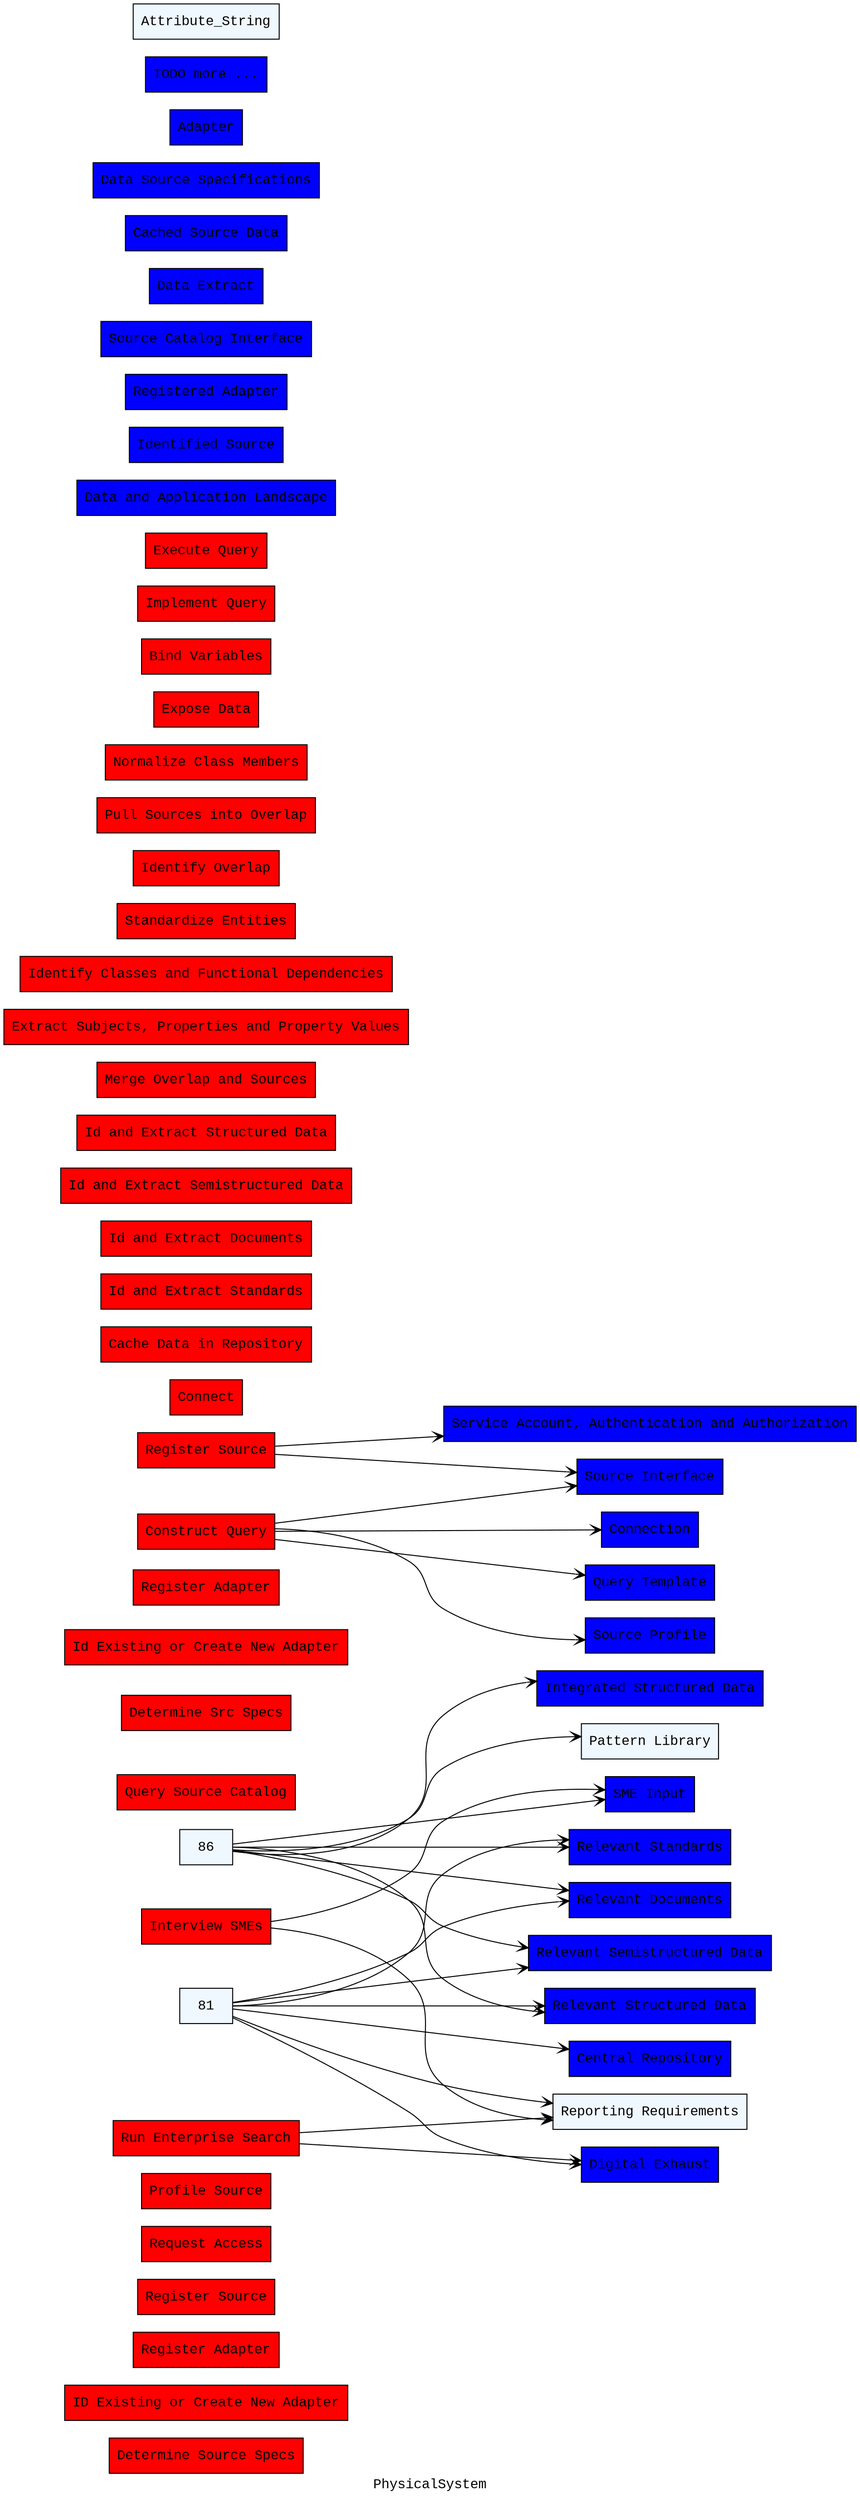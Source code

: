 /*
Automatically generated by Xholon version 0.8.1, using org.primordion.ef.Xholon2Graphviz.java
Sat Aug 12 11:22:38 GMT-400 2017 1502551358726
model: Manage Repository
www.primordion.com/Xholon

To view this file, use Graphviz dot|fdp|neato|twopi|circo|sfdp from http://www.graphviz.org/
For example, to generate an SVG file:
  fdp -Tsvg -O PhysicalSystem_45_1502551358726.gv
Alternatively try one of these:
  dot -Tsvg -O PhysicalSystem_45_1502551358726.gv
  dot -Tsvg -O -Grankdir=LR PhysicalSystem_45_1502551358726.gv
  fdp -Tsvg -O PhysicalSystem_45_1502551358726.gv
  neato -Tsvg -O PhysicalSystem_45_1502551358726.gv
  circo -Tsvg -O PhysicalSystem_45_1502551358726.gv
Or use one of: -Tgif -Tjpg -Tpdf -Tpng -Txdot -Txlib
See also: http://hughesbennett.net/Graphviz
See also: http://graphviz-dev.appspot.com/
See also: http://www.webgraphviz.com/
See also: http://rise4fun.com/agl/

To repeat this Xholon export:
 $wnd.xh.xport("Graphviz", $wnd.xh.root().parent().xpath("Chameleon/PhysicalSystem"), '{"gvFileExt":".gv","gvGraph":"digraph","layout":"fdp","edgeOp":"->","gvCluster":"","shouldShowStateMachineEntities":false,"filter":"--Behavior,Script","nameTemplateNodeId":"^^^^i^","nameTemplateNodeLabel":"R^^^^^","shouldQuoteLabels":true,"shouldShowLinks":true,"shouldShowLinkLabels":false,"shouldSpecifyLayout":false,"maxLabelLen":-1,"shouldColor":true,"defaultColor":"#f0f8ff","shouldSpecifyShape":true,"shape":"box","shouldSpecifySize":true,"size":"50","shouldSpecifyFontname":true,"fontname":"\"Courier New\"","shouldSpecifyArrowhead":true,"arrowhead":"vee","shouldSpecifyStylesheet":true,"stylesheet":"Xholon.css","shouldSpecifyRankdir":true,"rankdir":"LR","shouldDisplayGraph":true,"outputFormat":"svg"}');
*/
digraph 45 {
 graph [label="PhysicalSystem",id="PhysicalSystem",stylesheet="Xholon.css",rankdir=LR,size=50,fontname="Courier New"]
 node [style=filled,fillcolor="#f0f8ff",shape=box,fontname="Courier New"]
 edge [arrowhead=vee]
 subgraph 46 { label="DfdProcesses" id="PhysicalSystem/DfdProcesses"
  subgraph 47 { label="Manage Repository" id="PhysicalSystem/DfdProcesses/DfdProcess[@roleName='Manage Repository']"
   subgraph 53 { label="Virtualize a Source" id="PhysicalSystem/DfdProcesses/DfdProcess[@roleName='Manage Repository']/DfdProcess[@roleName='Virtualize a Source']"
    subgraph 67 { label="Create Standardized Source Interface" id="PhysicalSystem/DfdProcesses/DfdProcess[@roleName='Manage Repository']/DfdProcess[@roleName='Virtualize a Source']/DfdProcess"
     68 [label="Determine Source Specs" id="PhysicalSystem/DfdProcesses/DfdProcess[@roleName='Manage Repository']/DfdProcess[@roleName='Virtualize a Source']/DfdProcess/DfdProcess[@roleName='Determine Source Specs']"]
      [fillcolor="red"]
     69 [label="ID Existing or Create New Adapter" id="PhysicalSystem/DfdProcesses/DfdProcess[@roleName='Manage Repository']/DfdProcess[@roleName='Virtualize a Source']/DfdProcess/DfdProcess[@roleName='ID Existing or Create New Adapter']"]
      [fillcolor="red"]
     70 [label="Register Adapter" id="PhysicalSystem/DfdProcesses/DfdProcess[@roleName='Manage Repository']/DfdProcess[@roleName='Virtualize a Source']/DfdProcess/DfdProcess[@roleName='Register Adapter']"]
      [fillcolor="red"]
     71 [label="Register Source" id="PhysicalSystem/DfdProcesses/DfdProcess[@roleName='Manage Repository']/DfdProcess[@roleName='Virtualize a Source']/DfdProcess/DfdProcess[@roleName='Register Source']"]
      [fillcolor="red"]
    }
   }
   subgraph 55 { label="Register a Source" id="PhysicalSystem/DfdProcesses/DfdProcess[@roleName='Manage Repository']/DfdProcess[@roleName='Register a Source']"
    subgraph 72 { label="Discover Sources" id="PhysicalSystem/DfdProcesses/DfdProcess[@roleName='Manage Repository']/DfdProcess[@roleName='Register a Source']/DfdProcess"
     74 [label="Request Access" id="PhysicalSystem/DfdProcesses/DfdProcess[@roleName='Manage Repository']/DfdProcess[@roleName='Register a Source']/DfdProcess/DfdProcess[@roleName='Request Access']"]
      [fillcolor="red"]
     76 [label="Profile Source" id="PhysicalSystem/DfdProcesses/DfdProcess[@roleName='Manage Repository']/DfdProcess[@roleName='Register a Source']/DfdProcess/DfdProcess[@roleName='Profile Source']"]
      [fillcolor="red"]
     subgraph 90 { label="Identify Candidate Source" id="PhysicalSystem/DfdProcesses/DfdProcess[@roleName='Manage Repository']/DfdProcess[@roleName='Register a Source']/DfdProcess/DfdProcess[@roleName='Identify Candidate Source']"
      91 [label="Interview SMEs" id="PhysicalSystem/DfdProcesses/DfdProcess[@roleName='Manage Repository']/DfdProcess[@roleName='Register a Source']/DfdProcess/DfdProcess[@roleName='Identify Candidate Source']/DfdProcess[@roleName='Interview SMEs']"]
       [fillcolor="red"]
      92 [label="Run Enterprise Search" id="PhysicalSystem/DfdProcesses/DfdProcess[@roleName='Manage Repository']/DfdProcess[@roleName='Register a Source']/DfdProcess/DfdProcess[@roleName='Identify Candidate Source']/DfdProcess[@roleName='Run Enterprise Search']"]
       [fillcolor="red"]
      93 [label="Query Source Catalog" id="PhysicalSystem/DfdProcesses/DfdProcess[@roleName='Manage Repository']/DfdProcess[@roleName='Register a Source']/DfdProcess/DfdProcess[@roleName='Identify Candidate Source']/DfdProcess[@roleName='Query Source Catalog']"]
       [fillcolor="red"]
     }
     subgraph 94 { label="Create Std Src Ifc" id="PhysicalSystem/DfdProcesses/DfdProcess[@roleName='Manage Repository']/DfdProcess[@roleName='Register a Source']/DfdProcess/DfdProcess[@roleName='Create Std Src Ifc']"
      95 [label="Determine Src Specs" id="PhysicalSystem/DfdProcesses/DfdProcess[@roleName='Manage Repository']/DfdProcess[@roleName='Register a Source']/DfdProcess/DfdProcess[@roleName='Create Std Src Ifc']/DfdProcess[@roleName='Determine Src Specs']"]
       [fillcolor="red"]
      96 [label="Id Existing or Create New Adapter" id="PhysicalSystem/DfdProcesses/DfdProcess[@roleName='Manage Repository']/DfdProcess[@roleName='Register a Source']/DfdProcess/DfdProcess[@roleName='Create Std Src Ifc']/DfdProcess[@roleName='Id Existing or Create New Adapter']"]
       [fillcolor="red"]
      97 [label="Register Adapter" id="PhysicalSystem/DfdProcesses/DfdProcess[@roleName='Manage Repository']/DfdProcess[@roleName='Register a Source']/DfdProcess/DfdProcess[@roleName='Create Std Src Ifc']/DfdProcess[@roleName='Register Adapter']"]
       [fillcolor="red"]
      98 [label="Register Source" id="PhysicalSystem/DfdProcesses/DfdProcess[@roleName='Manage Repository']/DfdProcess[@roleName='Register a Source']/DfdProcess/DfdProcess[@roleName='Create Std Src Ifc']/DfdProcess[@roleName='Register Source']"]
       [fillcolor="red"]
     }
    }
   }
   subgraph 57 { label="Virtualize a Data Extract" id="PhysicalSystem/DfdProcesses/DfdProcess[@roleName='Manage Repository']/DfdProcess[@roleName='Virtualize a Data Extract']"
    subgraph 77 { label="Expose Data Through Std Ifc" id="PhysicalSystem/DfdProcesses/DfdProcess[@roleName='Manage Repository']/DfdProcess[@roleName='Virtualize a Data Extract']/DfdProcess"
     78 [label="Connection" id="PhysicalSystem/DfdProcesses/DfdProcess[@roleName='Manage Repository']/DfdProcess[@roleName='Virtualize a Data Extract']/DfdProcess/DfdDataStore"]
      [fillcolor="blue"]
     79 [label="Connect" id="PhysicalSystem/DfdProcesses/DfdProcess[@roleName='Manage Repository']/DfdProcess[@roleName='Virtualize a Data Extract']/DfdProcess/DfdProcess[@roleName='Connect']"]
      [fillcolor="red"]
     80 [label="Construct Query" id="PhysicalSystem/DfdProcesses/DfdProcess[@roleName='Manage Repository']/DfdProcess[@roleName='Virtualize a Data Extract']/DfdProcess/DfdProcess[@roleName='Construct Query']"]
      [fillcolor="red"]
      80 -> 78;
    }
   }
   59 [label="Cache Data in Repository" id="PhysicalSystem/DfdProcesses/DfdProcess[@roleName='Manage Repository']/DfdProcess[@roleName='Cache Data in Repository']"]
    [fillcolor="red"]
   subgraph 60 { label="Integrate Data" id="PhysicalSystem/DfdProcesses/DfdProcess[@roleName='Manage Repository']/DfdProcess[@roleName='Integrate Data']"
    63 [label="Relevant Standards" id="PhysicalSystem/DfdProcesses/DfdProcess[@roleName='Manage Repository']/DfdProcess[@roleName='Integrate Data']/DfdDataStore[@roleName='Relevant Standards']"]
     [fillcolor="blue"]
    64 [label="Relevant Documents" id="PhysicalSystem/DfdProcesses/DfdProcess[@roleName='Manage Repository']/DfdProcess[@roleName='Integrate Data']/DfdDataStore[@roleName='Relevant Documents']"]
     [fillcolor="blue"]
    65 [label="Relevant Semistructured Data" id="PhysicalSystem/DfdProcesses/DfdProcess[@roleName='Manage Repository']/DfdProcess[@roleName='Integrate Data']/DfdDataStore[@roleName='Relevant Semistructured Data']"]
     [fillcolor="blue"]
    66 [label="Relevant Structured Data" id="PhysicalSystem/DfdProcesses/DfdProcess[@roleName='Manage Repository']/DfdProcess[@roleName='Integrate Data']/DfdDataStore[@roleName='Relevant Structured Data']"]
     [fillcolor="blue"]
    subgraph 81 { label="Extract Relevant Data" id="PhysicalSystem/DfdProcesses/DfdProcess[@roleName='Manage Repository']/DfdProcess[@roleName='Integrate Data']/DfdProcess[@roleName='Extract Relevant Data']"
     82 [label="Id and Extract Standards" id="PhysicalSystem/DfdProcesses/DfdProcess[@roleName='Manage Repository']/DfdProcess[@roleName='Integrate Data']/DfdProcess[@roleName='Extract Relevant Data']/DfdProcess[@roleName='Id and Extract Standards']"]
      [fillcolor="red"]
     83 [label="Id and Extract Documents" id="PhysicalSystem/DfdProcesses/DfdProcess[@roleName='Manage Repository']/DfdProcess[@roleName='Integrate Data']/DfdProcess[@roleName='Extract Relevant Data']/DfdProcess[@roleName='Id and Extract Documents']"]
      [fillcolor="red"]
     84 [label="Id and Extract Semistructured Data" id="PhysicalSystem/DfdProcesses/DfdProcess[@roleName='Manage Repository']/DfdProcess[@roleName='Integrate Data']/DfdProcess[@roleName='Extract Relevant Data']/DfdProcess[@roleName='Id and Extract Semistructured Data']"]
      [fillcolor="red"]
     85 [label="Id and Extract Structured Data" id="PhysicalSystem/DfdProcesses/DfdProcess[@roleName='Manage Repository']/DfdProcess[@roleName='Integrate Data']/DfdProcess[@roleName='Extract Relevant Data']/DfdProcess[@roleName='Id and Extract Structured Data']"]
      [fillcolor="red"]
     81 -> 63;
     81 -> 64;
     81 -> 65;
     81 -> 66;
    }
    subgraph 86 { label="Manage DQ SnS" id="PhysicalSystem/DfdProcesses/DfdProcess[@roleName='Manage Repository']/DfdProcess[@roleName='Integrate Data']/DfdProcess[@roleName='Manage DQ SnS']"
     89 [label="Merge Overlap and Sources" id="PhysicalSystem/DfdProcesses/DfdProcess[@roleName='Manage Repository']/DfdProcess[@roleName='Integrate Data']/DfdProcess[@roleName='Manage DQ SnS']/DfdProcess[@roleName='Merge Overlap and Sources']"]
      [fillcolor="red"]
     subgraph 99 { label="Resolve Entities" id="PhysicalSystem/DfdProcesses/DfdProcess[@roleName='Manage Repository']/DfdProcess[@roleName='Integrate Data']/DfdProcess[@roleName='Manage DQ SnS']/DfdProcess[@roleName='Resolve Entities']"
      100 [label="Extract Subjects, Properties and Property Values" id="PhysicalSystem/DfdProcesses/DfdProcess[@roleName='Manage Repository']/DfdProcess[@roleName='Integrate Data']/DfdProcess[@roleName='Manage DQ SnS']/DfdProcess[@roleName='Resolve Entities']/DfdProcess[@roleName='Extract Subjects, Properties and Property Values']"]
       [fillcolor="red"]
      101 [label="Identify Classes and Functional Dependencies" id="PhysicalSystem/DfdProcesses/DfdProcess[@roleName='Manage Repository']/DfdProcess[@roleName='Integrate Data']/DfdProcess[@roleName='Manage DQ SnS']/DfdProcess[@roleName='Resolve Entities']/DfdProcess[@roleName='Identify Classes and Functional Dependencies']"]
       [fillcolor="red"]
      102 [label="Standardize Entities" id="PhysicalSystem/DfdProcesses/DfdProcess[@roleName='Manage Repository']/DfdProcess[@roleName='Integrate Data']/DfdProcess[@roleName='Manage DQ SnS']/DfdProcess[@roleName='Resolve Entities']/DfdProcess[@roleName='Standardize Entities']"]
       [fillcolor="red"]
     }
     subgraph 103 { label="Standardize Instance Data" id="PhysicalSystem/DfdProcesses/DfdProcess[@roleName='Manage Repository']/DfdProcess[@roleName='Integrate Data']/DfdProcess[@roleName='Manage DQ SnS']/DfdProcess[@roleName='Standardize Instance Data']"
      104 [label="Identify Overlap" id="PhysicalSystem/DfdProcesses/DfdProcess[@roleName='Manage Repository']/DfdProcess[@roleName='Integrate Data']/DfdProcess[@roleName='Manage DQ SnS']/DfdProcess[@roleName='Standardize Instance Data']/DfdProcess[@roleName='Identify Overlap']"]
       [fillcolor="red"]
      105 [label="Pull Sources into Overlap" id="PhysicalSystem/DfdProcesses/DfdProcess[@roleName='Manage Repository']/DfdProcess[@roleName='Integrate Data']/DfdProcess[@roleName='Manage DQ SnS']/DfdProcess[@roleName='Standardize Instance Data']/DfdProcess[@roleName='Pull Sources into Overlap']"]
       [fillcolor="red"]
      106 [label="Normalize Class Members" id="PhysicalSystem/DfdProcesses/DfdProcess[@roleName='Manage Repository']/DfdProcess[@roleName='Integrate Data']/DfdProcess[@roleName='Manage DQ SnS']/DfdProcess[@roleName='Standardize Instance Data']/DfdProcess[@roleName='Normalize Class Members']"]
       [fillcolor="red"]
     }
     86 -> 63;
     86 -> 64;
     86 -> 65;
     86 -> 66;
    }
   }
  }
  subgraph 107 { label="COMMON DATA" id="PhysicalSystem/DfdProcesses/DfdProcess[@roleName='COMMON DATA']"
   108 [label="Expose Data" id="PhysicalSystem/DfdProcesses/DfdProcess[@roleName='COMMON DATA']/DfdProcess[@roleName='Expose Data']"]
    [fillcolor="red"]
   109 [label="Bind Variables" id="PhysicalSystem/DfdProcesses/DfdProcess[@roleName='COMMON DATA']/DfdProcess[@roleName='Bind Variables']"]
    [fillcolor="red"]
   110 [label="Implement Query" id="PhysicalSystem/DfdProcesses/DfdProcess[@roleName='COMMON DATA']/DfdProcess[@roleName='Implement Query']"]
    [fillcolor="red"]
   111 [label="Execute Query" id="PhysicalSystem/DfdProcesses/DfdProcess[@roleName='COMMON DATA']/DfdProcess[@roleName='Execute Query']"]
    [fillcolor="red"]
  }
 }
 subgraph 112 { label="DfdDataStores" id="PhysicalSystem/DfdDataStores"
  113 [label="Service Account, Authentication and Authorization" id="PhysicalSystem/DfdDataStores/DfdDataStore[@roleName='Service Account, Authentication and Authorization']"]
   [fillcolor="blue"]
  114 [label="Data and Application Landscape" id="PhysicalSystem/DfdDataStores/DfdDataStore[@roleName='Data and Application Landscape']"]
   [fillcolor="blue"]
  115 [label="Identified Source" id="PhysicalSystem/DfdDataStores/DfdDataStore[@roleName='Identified Source']"]
   [fillcolor="blue"]
  116 [label="SME Input" id="PhysicalSystem/DfdDataStores/DfdDataStore[@roleName='SME Input']"]
   [fillcolor="blue"]
  117 [label="Central Repository" id="PhysicalSystem/DfdDataStores/DfdDataStore[@roleName='Central Repository']"]
   [fillcolor="blue"]
  118 [label="Registered Adapter" id="PhysicalSystem/DfdDataStores/DfdDataStore[@roleName='Registered Adapter']"]
   [fillcolor="blue"]
  119 [label="Source Interface" id="PhysicalSystem/DfdDataStores/DfdDataStore[@roleName='Source Interface']"]
   [fillcolor="blue"]
  120 [label="Source Catalog Interface" id="PhysicalSystem/DfdDataStores/DfdDataStore[@roleName='Source Catalog Interface']"]
   [fillcolor="blue"]
  121 [label="Digital Exhaust" id="PhysicalSystem/DfdDataStores/DfdDataStore[@roleName='Digital Exhaust']"]
   [fillcolor="blue"]
  122 [label="Query Template" id="PhysicalSystem/DfdDataStores/DfdDataStore[@roleName='Query Template']"]
   [fillcolor="blue"]
  123 [label="Data Extract" id="PhysicalSystem/DfdDataStores/DfdDataStore[@roleName='Data Extract']"]
   [fillcolor="blue"]
  124 [label="Source Profile" id="PhysicalSystem/DfdDataStores/DfdDataStore[@roleName='Source Profile']"]
   [fillcolor="blue"]
  125 [label="Cached Source Data" id="PhysicalSystem/DfdDataStores/DfdDataStore[@roleName='Cached Source Data']"]
   [fillcolor="blue"]
  126 [label="Integrated Structured Data" id="PhysicalSystem/DfdDataStores/DfdDataStore[@roleName='Integrated Structured Data']"]
   [fillcolor="blue"]
  127 [label="Data Source Specifications" id="PhysicalSystem/DfdDataStores/DfdDataStore[@roleName='Data Source Specifications']"]
   [fillcolor="blue"]
  128 [label="Adapter" id="PhysicalSystem/DfdDataStores/DfdDataStore[@roleName='Adapter']"]
   [fillcolor="blue"]
  129 [label="TODO more ..." id="PhysicalSystem/DfdDataStores/DfdDataStore[@roleName='TODO more ...']"]
   [fillcolor="blue"]
 }
 subgraph 130 { label="DfdExternalEntities" id="PhysicalSystem/DfdExternalEntities"
  131 [label="Pattern Library" id="PhysicalSystem/DfdExternalEntities/DfdExternalEntity[@roleName='Pattern Library']"]
  132 [label="Reporting Requirements" id="PhysicalSystem/DfdExternalEntities/DfdExternalEntity[@roleName='Reporting Requirements']"]
 }
 subgraph 133 { label="DfdDataFlows" id="PhysicalSystem/DfdDataFlows"
  134 [label="Attribute_String" id="PhysicalSystem/DfdDataFlows/Attribute_String"]
 }
 91 -> 132; 91 -> 116; 92 -> 132; 92 -> 121; 98 -> 113; 98 -> 119; 80 -> 122; 80 -> 124; 80 -> 119; 81 -> 132; 81 -> 121; 81 -> 117; 86 -> 131; 86 -> 116; 86 -> 126;
}

